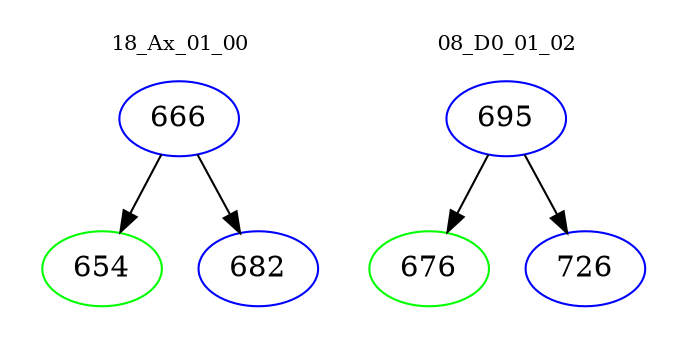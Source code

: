 digraph{
subgraph cluster_0 {
color = white
label = "18_Ax_01_00";
fontsize=10;
T0_666 [label="666", color="blue"]
T0_666 -> T0_654 [color="black"]
T0_654 [label="654", color="green"]
T0_666 -> T0_682 [color="black"]
T0_682 [label="682", color="blue"]
}
subgraph cluster_1 {
color = white
label = "08_D0_01_02";
fontsize=10;
T1_695 [label="695", color="blue"]
T1_695 -> T1_676 [color="black"]
T1_676 [label="676", color="green"]
T1_695 -> T1_726 [color="black"]
T1_726 [label="726", color="blue"]
}
}
